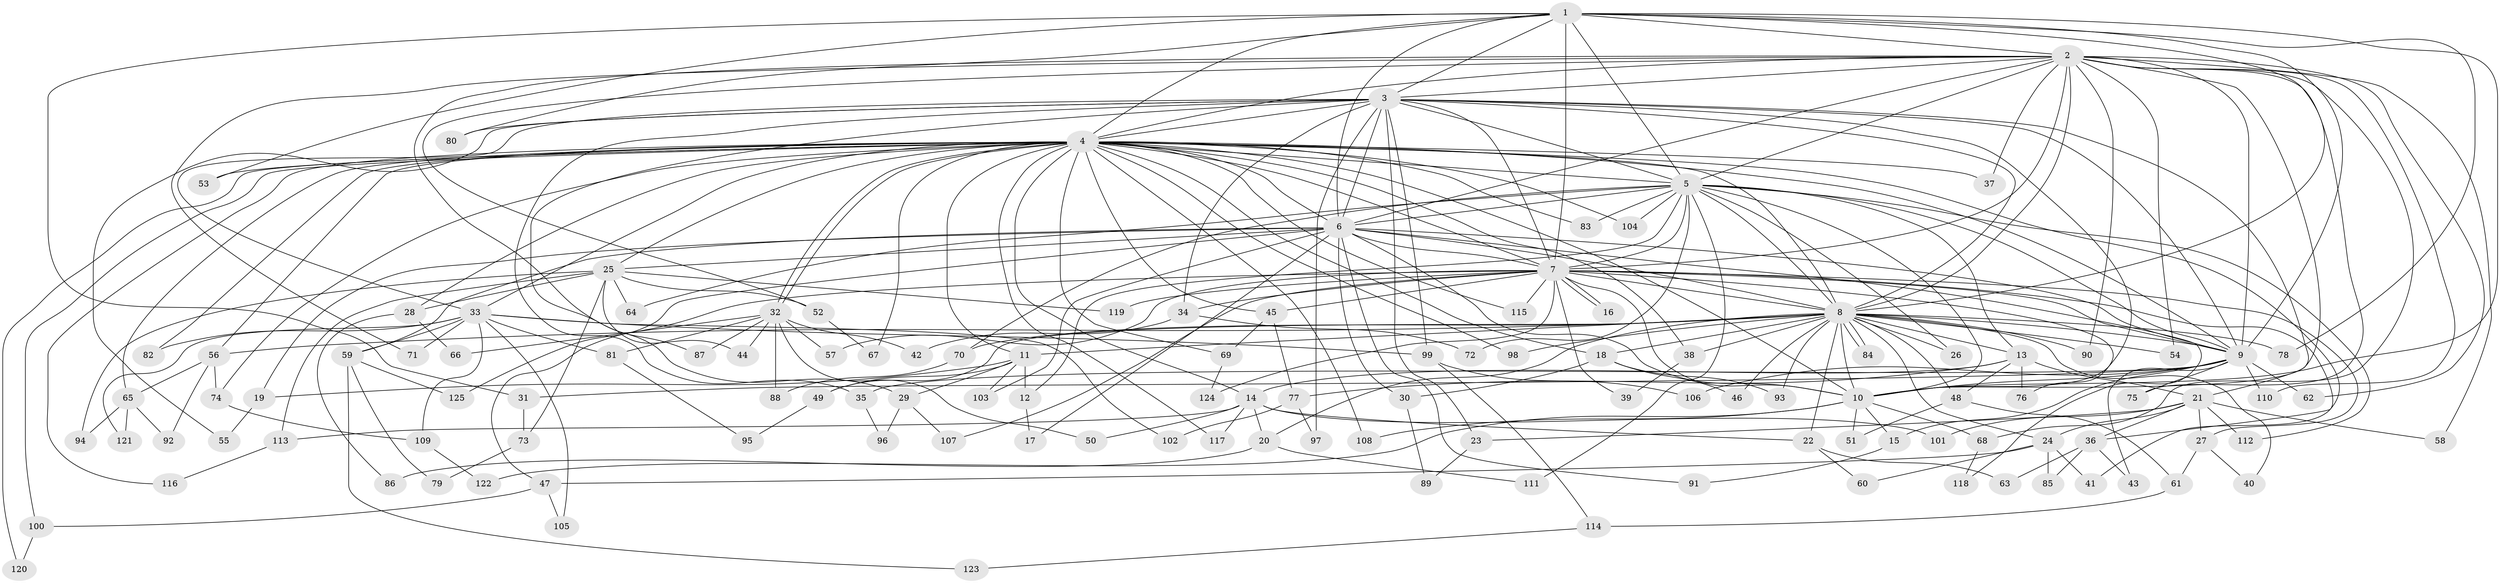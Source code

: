 // coarse degree distribution, {4: 0.08, 26: 0.02, 8: 0.02, 32: 0.02, 3: 0.28, 6: 0.04, 2: 0.32, 1: 0.16, 7: 0.04, 10: 0.02}
// Generated by graph-tools (version 1.1) at 2025/17/03/04/25 18:17:25]
// undirected, 125 vertices, 275 edges
graph export_dot {
graph [start="1"]
  node [color=gray90,style=filled];
  1;
  2;
  3;
  4;
  5;
  6;
  7;
  8;
  9;
  10;
  11;
  12;
  13;
  14;
  15;
  16;
  17;
  18;
  19;
  20;
  21;
  22;
  23;
  24;
  25;
  26;
  27;
  28;
  29;
  30;
  31;
  32;
  33;
  34;
  35;
  36;
  37;
  38;
  39;
  40;
  41;
  42;
  43;
  44;
  45;
  46;
  47;
  48;
  49;
  50;
  51;
  52;
  53;
  54;
  55;
  56;
  57;
  58;
  59;
  60;
  61;
  62;
  63;
  64;
  65;
  66;
  67;
  68;
  69;
  70;
  71;
  72;
  73;
  74;
  75;
  76;
  77;
  78;
  79;
  80;
  81;
  82;
  83;
  84;
  85;
  86;
  87;
  88;
  89;
  90;
  91;
  92;
  93;
  94;
  95;
  96;
  97;
  98;
  99;
  100;
  101;
  102;
  103;
  104;
  105;
  106;
  107;
  108;
  109;
  110;
  111;
  112;
  113;
  114;
  115;
  116;
  117;
  118;
  119;
  120;
  121;
  122;
  123;
  124;
  125;
  1 -- 2;
  1 -- 3;
  1 -- 4;
  1 -- 5;
  1 -- 6;
  1 -- 7;
  1 -- 8;
  1 -- 9;
  1 -- 10;
  1 -- 31;
  1 -- 53;
  1 -- 78;
  1 -- 80;
  2 -- 3;
  2 -- 4;
  2 -- 5;
  2 -- 6;
  2 -- 7;
  2 -- 8;
  2 -- 9;
  2 -- 10;
  2 -- 37;
  2 -- 52;
  2 -- 54;
  2 -- 58;
  2 -- 62;
  2 -- 68;
  2 -- 71;
  2 -- 75;
  2 -- 87;
  2 -- 90;
  2 -- 110;
  3 -- 4;
  3 -- 5;
  3 -- 6;
  3 -- 7;
  3 -- 8;
  3 -- 9;
  3 -- 10;
  3 -- 21;
  3 -- 23;
  3 -- 29;
  3 -- 33;
  3 -- 34;
  3 -- 35;
  3 -- 55;
  3 -- 80;
  3 -- 97;
  3 -- 99;
  4 -- 5;
  4 -- 6;
  4 -- 7;
  4 -- 8;
  4 -- 9;
  4 -- 10;
  4 -- 11;
  4 -- 14;
  4 -- 18;
  4 -- 25;
  4 -- 28;
  4 -- 32;
  4 -- 32;
  4 -- 33;
  4 -- 36;
  4 -- 37;
  4 -- 38;
  4 -- 45;
  4 -- 53;
  4 -- 56;
  4 -- 65;
  4 -- 67;
  4 -- 69;
  4 -- 74;
  4 -- 82;
  4 -- 83;
  4 -- 98;
  4 -- 100;
  4 -- 104;
  4 -- 108;
  4 -- 115;
  4 -- 116;
  4 -- 117;
  4 -- 120;
  5 -- 6;
  5 -- 7;
  5 -- 8;
  5 -- 9;
  5 -- 10;
  5 -- 12;
  5 -- 13;
  5 -- 26;
  5 -- 64;
  5 -- 70;
  5 -- 72;
  5 -- 83;
  5 -- 104;
  5 -- 111;
  5 -- 112;
  6 -- 7;
  6 -- 8;
  6 -- 9;
  6 -- 10;
  6 -- 17;
  6 -- 19;
  6 -- 25;
  6 -- 30;
  6 -- 59;
  6 -- 91;
  6 -- 103;
  6 -- 118;
  6 -- 125;
  7 -- 8;
  7 -- 9;
  7 -- 10;
  7 -- 16;
  7 -- 16;
  7 -- 27;
  7 -- 34;
  7 -- 39;
  7 -- 41;
  7 -- 45;
  7 -- 47;
  7 -- 57;
  7 -- 76;
  7 -- 107;
  7 -- 115;
  7 -- 119;
  7 -- 124;
  8 -- 9;
  8 -- 10;
  8 -- 11;
  8 -- 13;
  8 -- 18;
  8 -- 20;
  8 -- 22;
  8 -- 24;
  8 -- 26;
  8 -- 38;
  8 -- 40;
  8 -- 46;
  8 -- 48;
  8 -- 49;
  8 -- 54;
  8 -- 56;
  8 -- 70;
  8 -- 78;
  8 -- 84;
  8 -- 84;
  8 -- 90;
  8 -- 93;
  8 -- 98;
  9 -- 10;
  9 -- 15;
  9 -- 31;
  9 -- 35;
  9 -- 43;
  9 -- 62;
  9 -- 75;
  9 -- 106;
  9 -- 110;
  10 -- 15;
  10 -- 51;
  10 -- 68;
  10 -- 108;
  10 -- 122;
  11 -- 12;
  11 -- 19;
  11 -- 29;
  11 -- 49;
  11 -- 103;
  12 -- 17;
  13 -- 14;
  13 -- 21;
  13 -- 48;
  13 -- 76;
  13 -- 77;
  14 -- 20;
  14 -- 22;
  14 -- 50;
  14 -- 101;
  14 -- 113;
  14 -- 117;
  15 -- 91;
  18 -- 30;
  18 -- 46;
  18 -- 93;
  19 -- 55;
  20 -- 86;
  20 -- 111;
  21 -- 23;
  21 -- 24;
  21 -- 27;
  21 -- 36;
  21 -- 58;
  21 -- 101;
  21 -- 112;
  22 -- 60;
  22 -- 63;
  23 -- 89;
  24 -- 41;
  24 -- 47;
  24 -- 60;
  24 -- 85;
  25 -- 28;
  25 -- 44;
  25 -- 52;
  25 -- 64;
  25 -- 73;
  25 -- 94;
  25 -- 113;
  25 -- 119;
  27 -- 40;
  27 -- 61;
  28 -- 66;
  28 -- 86;
  29 -- 96;
  29 -- 107;
  30 -- 89;
  31 -- 73;
  32 -- 42;
  32 -- 44;
  32 -- 50;
  32 -- 57;
  32 -- 66;
  32 -- 81;
  32 -- 87;
  32 -- 88;
  33 -- 59;
  33 -- 71;
  33 -- 81;
  33 -- 82;
  33 -- 99;
  33 -- 102;
  33 -- 105;
  33 -- 109;
  33 -- 121;
  34 -- 42;
  34 -- 72;
  35 -- 96;
  36 -- 43;
  36 -- 63;
  36 -- 85;
  38 -- 39;
  45 -- 69;
  45 -- 77;
  47 -- 100;
  47 -- 105;
  48 -- 51;
  48 -- 61;
  49 -- 95;
  52 -- 67;
  56 -- 65;
  56 -- 74;
  56 -- 92;
  59 -- 79;
  59 -- 123;
  59 -- 125;
  61 -- 114;
  65 -- 92;
  65 -- 94;
  65 -- 121;
  68 -- 118;
  69 -- 124;
  70 -- 88;
  73 -- 79;
  74 -- 109;
  77 -- 97;
  77 -- 102;
  81 -- 95;
  99 -- 106;
  99 -- 114;
  100 -- 120;
  109 -- 122;
  113 -- 116;
  114 -- 123;
}

